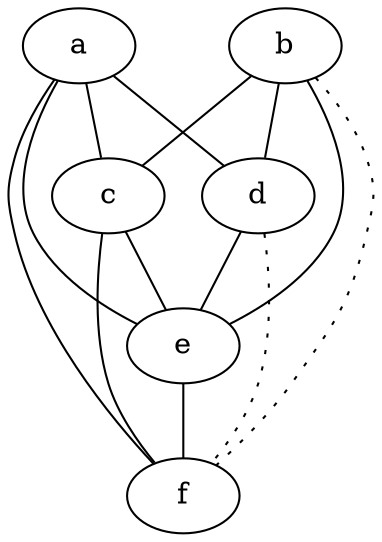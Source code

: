 graph {
a -- c;
a -- d;
a -- e;
a -- f;
b -- c;
b -- d;
b -- e;
b -- f [style=dotted];
c -- e;
c -- f;
d -- e;
d -- f [style=dotted];
e -- f;
}
